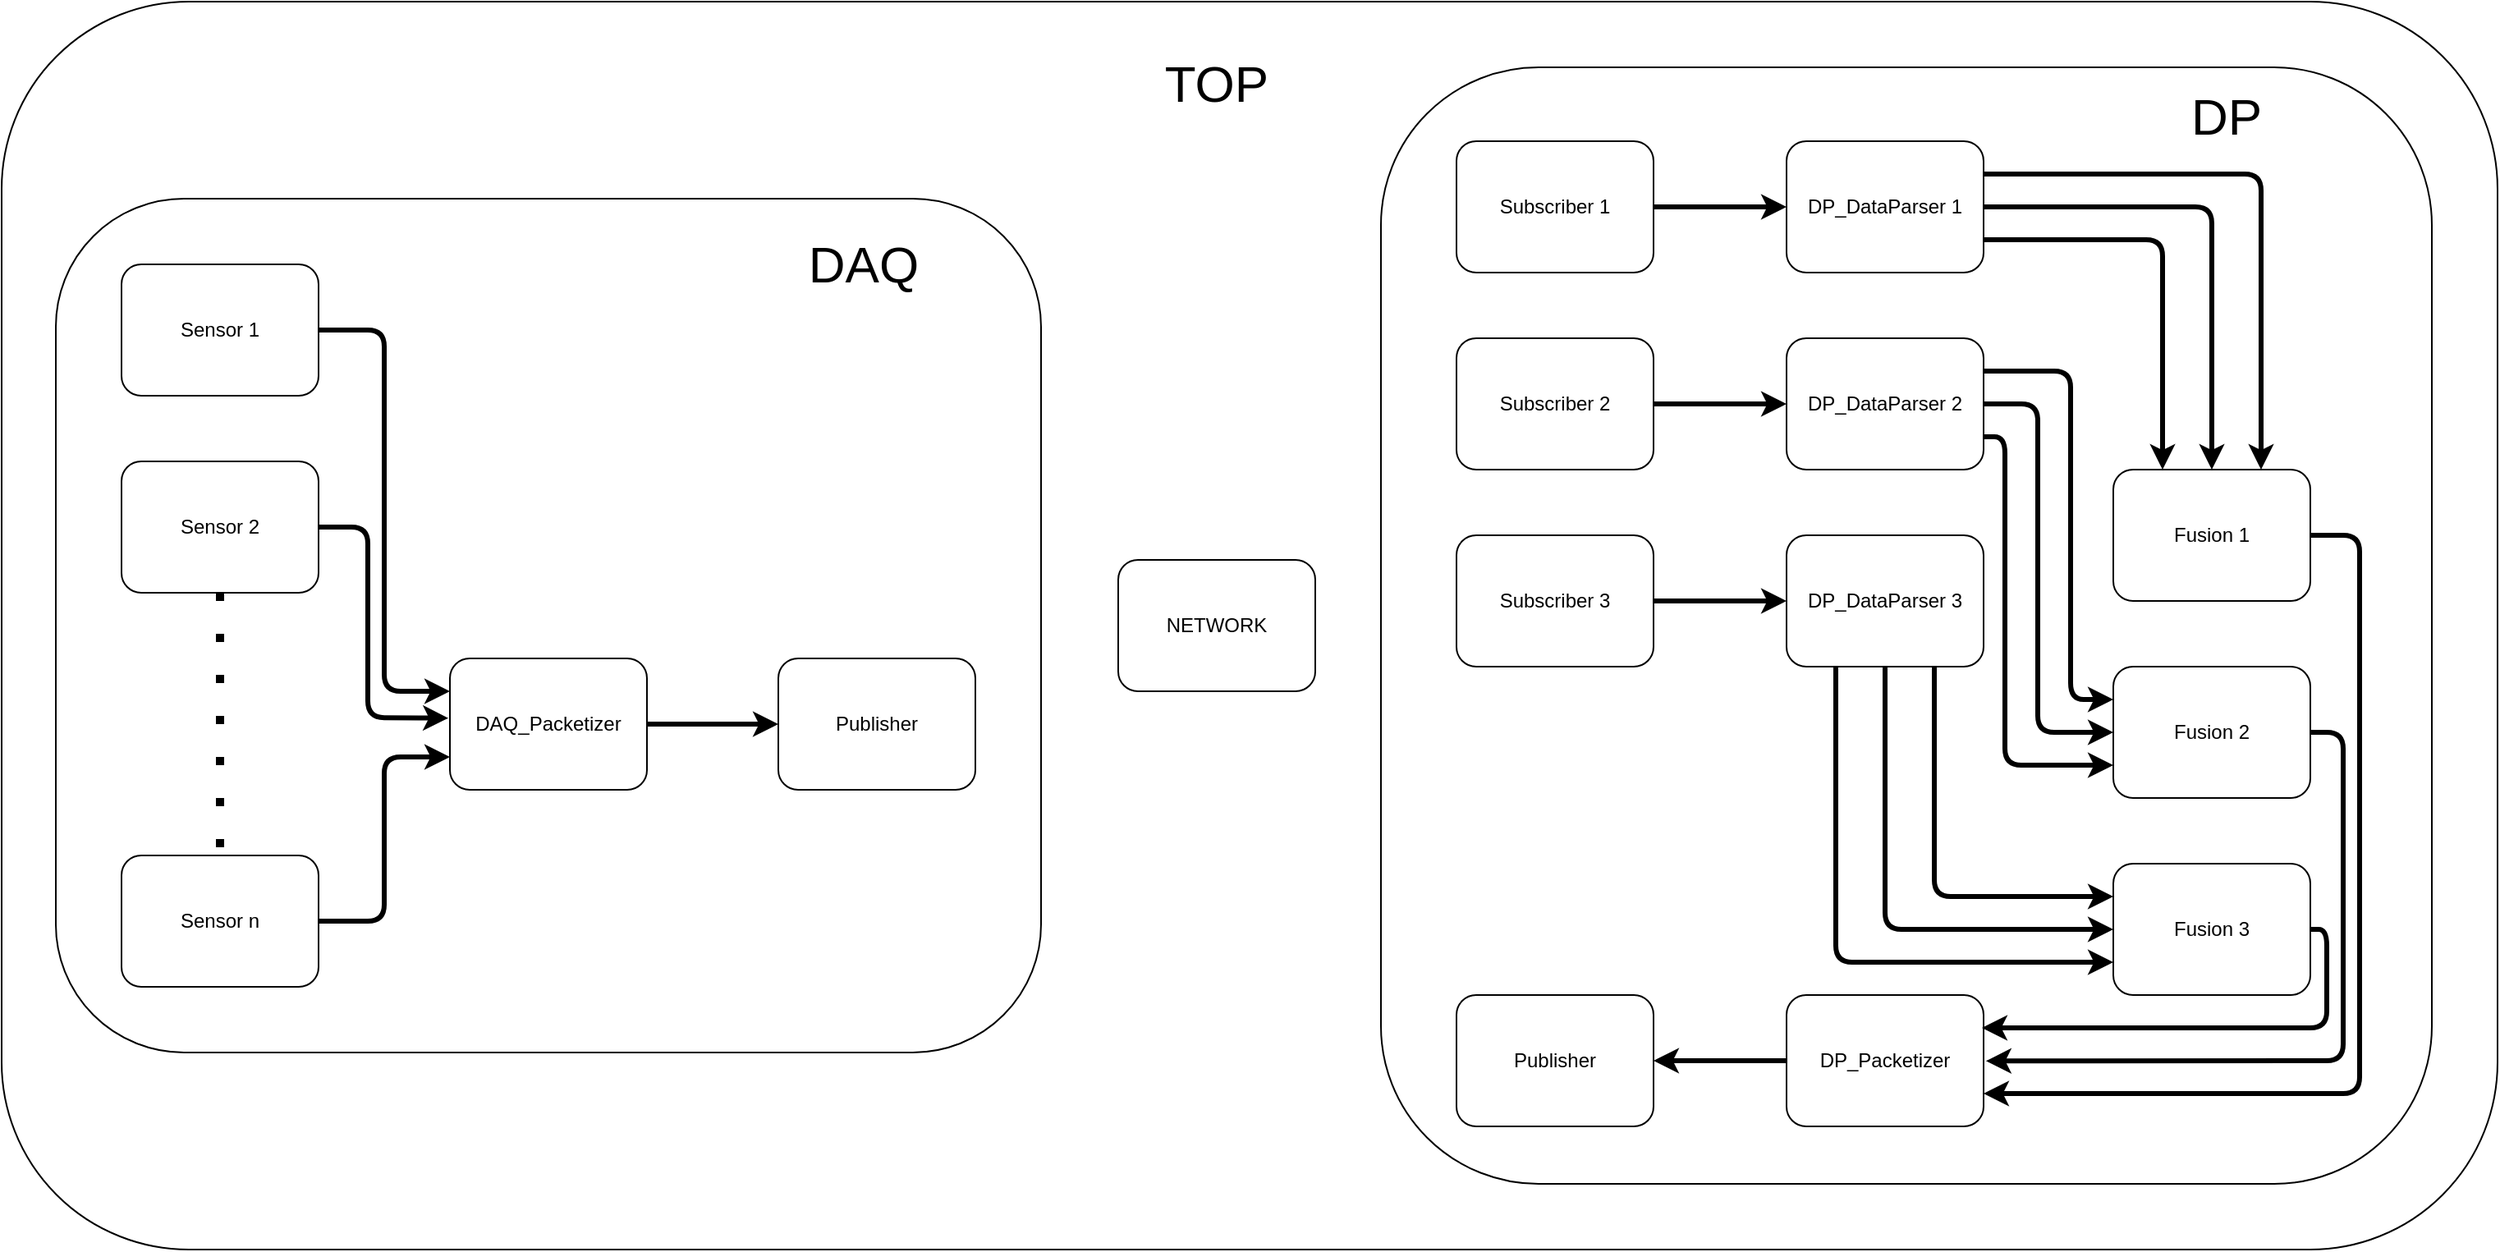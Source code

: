 <mxfile>
    <diagram id="9z0ra2DYnsXRJWLyghAh" name="Page-1">
        <mxGraphModel dx="1895" dy="1402" grid="1" gridSize="10" guides="1" tooltips="1" connect="1" arrows="1" fold="1" page="1" pageScale="1" pageWidth="827" pageHeight="1169" math="0" shadow="0">
            <root>
                <mxCell id="0"/>
                <mxCell id="1" parent="0"/>
                <mxCell id="55" value="" style="rounded=1;whiteSpace=wrap;html=1;strokeWidth=1;" vertex="1" parent="1">
                    <mxGeometry x="80" y="200" width="1520" height="760" as="geometry"/>
                </mxCell>
                <mxCell id="51" value="" style="rounded=1;whiteSpace=wrap;html=1;strokeWidth=1;" vertex="1" parent="1">
                    <mxGeometry x="920" y="240" width="640" height="680" as="geometry"/>
                </mxCell>
                <mxCell id="14" value="" style="rounded=1;whiteSpace=wrap;html=1;strokeWidth=1;" vertex="1" parent="1">
                    <mxGeometry x="113" y="320" width="600" height="520" as="geometry"/>
                </mxCell>
                <mxCell id="10" style="edgeStyle=none;html=1;strokeWidth=3;exitX=1;exitY=0.5;exitDx=0;exitDy=0;entryX=0;entryY=0.25;entryDx=0;entryDy=0;" edge="1" parent="1" source="2" target="6">
                    <mxGeometry relative="1" as="geometry">
                        <mxPoint x="353" y="610" as="targetPoint"/>
                        <Array as="points">
                            <mxPoint x="313" y="400"/>
                            <mxPoint x="313" y="620"/>
                        </Array>
                    </mxGeometry>
                </mxCell>
                <mxCell id="2" value="Sensor 1" style="rounded=1;whiteSpace=wrap;html=1;" vertex="1" parent="1">
                    <mxGeometry x="153" y="360" width="120" height="80" as="geometry"/>
                </mxCell>
                <mxCell id="11" style="edgeStyle=none;html=1;exitX=1;exitY=0.5;exitDx=0;exitDy=0;entryX=-0.008;entryY=0.454;entryDx=0;entryDy=0;entryPerimeter=0;strokeWidth=3;" edge="1" parent="1" source="3" target="6">
                    <mxGeometry relative="1" as="geometry">
                        <Array as="points">
                            <mxPoint x="303" y="520"/>
                            <mxPoint x="303" y="636"/>
                        </Array>
                    </mxGeometry>
                </mxCell>
                <mxCell id="54" style="edgeStyle=none;html=1;exitX=0.5;exitY=1;exitDx=0;exitDy=0;strokeWidth=5;dashed=1;endArrow=none;endFill=0;dashPattern=1 4;" edge="1" parent="1" source="3" target="4">
                    <mxGeometry relative="1" as="geometry"/>
                </mxCell>
                <mxCell id="3" value="Sensor 2" style="rounded=1;whiteSpace=wrap;html=1;strokeWidth=1;" vertex="1" parent="1">
                    <mxGeometry x="153" y="480" width="120" height="80" as="geometry"/>
                </mxCell>
                <mxCell id="12" style="edgeStyle=none;html=1;exitX=1;exitY=0.5;exitDx=0;exitDy=0;entryX=0;entryY=0.75;entryDx=0;entryDy=0;strokeWidth=3;" edge="1" parent="1" source="4" target="6">
                    <mxGeometry relative="1" as="geometry">
                        <Array as="points">
                            <mxPoint x="313" y="760"/>
                            <mxPoint x="313" y="660"/>
                        </Array>
                    </mxGeometry>
                </mxCell>
                <mxCell id="4" value="Sensor n" style="rounded=1;whiteSpace=wrap;html=1;" vertex="1" parent="1">
                    <mxGeometry x="153" y="720" width="120" height="80" as="geometry"/>
                </mxCell>
                <mxCell id="13" value="" style="edgeStyle=none;html=1;strokeWidth=3;" edge="1" parent="1" source="6" target="7">
                    <mxGeometry relative="1" as="geometry"/>
                </mxCell>
                <mxCell id="6" value="DAQ_Packetizer" style="rounded=1;whiteSpace=wrap;html=1;" vertex="1" parent="1">
                    <mxGeometry x="353" y="600" width="120" height="80" as="geometry"/>
                </mxCell>
                <mxCell id="7" value="Publisher" style="rounded=1;whiteSpace=wrap;html=1;" vertex="1" parent="1">
                    <mxGeometry x="553" y="600" width="120" height="80" as="geometry"/>
                </mxCell>
                <mxCell id="31" value="" style="edgeStyle=none;html=1;strokeWidth=3;" edge="1" parent="1" source="16" target="19">
                    <mxGeometry relative="1" as="geometry"/>
                </mxCell>
                <mxCell id="16" value="Subscriber 1" style="rounded=1;whiteSpace=wrap;html=1;strokeWidth=1;" vertex="1" parent="1">
                    <mxGeometry x="966" y="285" width="120" height="80" as="geometry"/>
                </mxCell>
                <mxCell id="32" value="" style="edgeStyle=none;html=1;strokeWidth=3;" edge="1" parent="1" source="17" target="20">
                    <mxGeometry relative="1" as="geometry"/>
                </mxCell>
                <mxCell id="17" value="Subscriber 2" style="rounded=1;whiteSpace=wrap;html=1;strokeWidth=1;" vertex="1" parent="1">
                    <mxGeometry x="966" y="405" width="120" height="80" as="geometry"/>
                </mxCell>
                <mxCell id="33" value="" style="edgeStyle=none;html=1;strokeWidth=3;" edge="1" parent="1" source="18" target="21">
                    <mxGeometry relative="1" as="geometry"/>
                </mxCell>
                <mxCell id="18" value="Subscriber 3" style="rounded=1;whiteSpace=wrap;html=1;strokeWidth=1;" vertex="1" parent="1">
                    <mxGeometry x="966" y="525" width="120" height="80" as="geometry"/>
                </mxCell>
                <mxCell id="42" style="edgeStyle=none;html=1;exitX=1;exitY=0.5;exitDx=0;exitDy=0;entryX=0.5;entryY=0;entryDx=0;entryDy=0;strokeWidth=3;" edge="1" parent="1" source="19" target="28">
                    <mxGeometry relative="1" as="geometry">
                        <Array as="points">
                            <mxPoint x="1426" y="325"/>
                        </Array>
                    </mxGeometry>
                </mxCell>
                <mxCell id="43" style="edgeStyle=none;html=1;exitX=1;exitY=0.75;exitDx=0;exitDy=0;strokeWidth=3;entryX=0.25;entryY=0;entryDx=0;entryDy=0;" edge="1" parent="1" source="19" target="28">
                    <mxGeometry relative="1" as="geometry">
                        <Array as="points">
                            <mxPoint x="1396" y="345"/>
                        </Array>
                    </mxGeometry>
                </mxCell>
                <mxCell id="44" style="edgeStyle=none;html=1;exitX=1;exitY=0.25;exitDx=0;exitDy=0;entryX=0.75;entryY=0;entryDx=0;entryDy=0;strokeWidth=3;" edge="1" parent="1" source="19" target="28">
                    <mxGeometry relative="1" as="geometry">
                        <Array as="points">
                            <mxPoint x="1456" y="305"/>
                        </Array>
                    </mxGeometry>
                </mxCell>
                <mxCell id="19" value="DP_DataParser 1" style="rounded=1;whiteSpace=wrap;html=1;strokeWidth=1;" vertex="1" parent="1">
                    <mxGeometry x="1167" y="285" width="120" height="80" as="geometry"/>
                </mxCell>
                <mxCell id="35" style="edgeStyle=none;html=1;exitX=1;exitY=0.5;exitDx=0;exitDy=0;entryX=0;entryY=0.5;entryDx=0;entryDy=0;strokeWidth=3;" edge="1" parent="1" source="20" target="29">
                    <mxGeometry relative="1" as="geometry">
                        <Array as="points">
                            <mxPoint x="1320" y="445"/>
                            <mxPoint x="1320" y="645"/>
                        </Array>
                    </mxGeometry>
                </mxCell>
                <mxCell id="48" style="edgeStyle=none;html=1;exitX=1;exitY=0.25;exitDx=0;exitDy=0;entryX=0;entryY=0.25;entryDx=0;entryDy=0;strokeWidth=3;" edge="1" parent="1" source="20" target="29">
                    <mxGeometry relative="1" as="geometry">
                        <Array as="points">
                            <mxPoint x="1340" y="425"/>
                            <mxPoint x="1340" y="625"/>
                        </Array>
                    </mxGeometry>
                </mxCell>
                <mxCell id="49" style="edgeStyle=none;html=1;exitX=1;exitY=0.75;exitDx=0;exitDy=0;entryX=0;entryY=0.75;entryDx=0;entryDy=0;strokeWidth=3;" edge="1" parent="1" source="20" target="29">
                    <mxGeometry relative="1" as="geometry">
                        <Array as="points">
                            <mxPoint x="1300" y="465"/>
                            <mxPoint x="1300" y="665"/>
                        </Array>
                    </mxGeometry>
                </mxCell>
                <mxCell id="20" value="DP_DataParser 2" style="rounded=1;whiteSpace=wrap;html=1;strokeWidth=1;" vertex="1" parent="1">
                    <mxGeometry x="1167" y="405" width="120" height="80" as="geometry"/>
                </mxCell>
                <mxCell id="45" style="edgeStyle=none;html=1;exitX=0.75;exitY=1;exitDx=0;exitDy=0;entryX=0;entryY=0.25;entryDx=0;entryDy=0;strokeWidth=3;" edge="1" parent="1" source="21" target="30">
                    <mxGeometry relative="1" as="geometry">
                        <Array as="points">
                            <mxPoint x="1257" y="745"/>
                        </Array>
                    </mxGeometry>
                </mxCell>
                <mxCell id="46" style="edgeStyle=none;html=1;exitX=0.5;exitY=1;exitDx=0;exitDy=0;entryX=0;entryY=0.5;entryDx=0;entryDy=0;strokeWidth=3;" edge="1" parent="1" source="21" target="30">
                    <mxGeometry relative="1" as="geometry">
                        <Array as="points">
                            <mxPoint x="1227" y="765"/>
                        </Array>
                    </mxGeometry>
                </mxCell>
                <mxCell id="47" style="edgeStyle=none;html=1;exitX=0.25;exitY=1;exitDx=0;exitDy=0;entryX=0;entryY=0.75;entryDx=0;entryDy=0;strokeWidth=3;" edge="1" parent="1" source="21" target="30">
                    <mxGeometry relative="1" as="geometry">
                        <Array as="points">
                            <mxPoint x="1197" y="785"/>
                        </Array>
                    </mxGeometry>
                </mxCell>
                <mxCell id="21" value="DP_DataParser 3" style="rounded=1;whiteSpace=wrap;html=1;strokeWidth=1;" vertex="1" parent="1">
                    <mxGeometry x="1167" y="525" width="120" height="80" as="geometry"/>
                </mxCell>
                <mxCell id="25" value="Publisher" style="rounded=1;whiteSpace=wrap;html=1;strokeWidth=1;" vertex="1" parent="1">
                    <mxGeometry x="966" y="805" width="120" height="80" as="geometry"/>
                </mxCell>
                <mxCell id="40" value="" style="edgeStyle=none;html=1;strokeWidth=3;" edge="1" parent="1" source="26" target="25">
                    <mxGeometry relative="1" as="geometry"/>
                </mxCell>
                <mxCell id="26" value="DP_Packetizer" style="rounded=1;whiteSpace=wrap;html=1;strokeWidth=1;" vertex="1" parent="1">
                    <mxGeometry x="1167" y="805" width="120" height="80" as="geometry"/>
                </mxCell>
                <mxCell id="37" style="edgeStyle=none;html=1;exitX=1;exitY=0.5;exitDx=0;exitDy=0;entryX=1;entryY=0.75;entryDx=0;entryDy=0;strokeWidth=3;" edge="1" parent="1" source="28" target="26">
                    <mxGeometry relative="1" as="geometry">
                        <Array as="points">
                            <mxPoint x="1516" y="525"/>
                            <mxPoint x="1516" y="865"/>
                        </Array>
                    </mxGeometry>
                </mxCell>
                <mxCell id="28" value="Fusion 1" style="rounded=1;whiteSpace=wrap;html=1;strokeWidth=1;" vertex="1" parent="1">
                    <mxGeometry x="1366" y="485" width="120" height="80" as="geometry"/>
                </mxCell>
                <mxCell id="38" style="edgeStyle=none;html=1;exitX=1;exitY=0.5;exitDx=0;exitDy=0;entryX=1.012;entryY=0.502;entryDx=0;entryDy=0;entryPerimeter=0;strokeWidth=3;" edge="1" parent="1" source="29" target="26">
                    <mxGeometry relative="1" as="geometry">
                        <Array as="points">
                            <mxPoint x="1506" y="645"/>
                            <mxPoint x="1506" y="845"/>
                        </Array>
                    </mxGeometry>
                </mxCell>
                <mxCell id="29" value="Fusion 2" style="rounded=1;whiteSpace=wrap;html=1;strokeWidth=1;" vertex="1" parent="1">
                    <mxGeometry x="1366" y="605" width="120" height="80" as="geometry"/>
                </mxCell>
                <mxCell id="39" style="edgeStyle=none;html=1;exitX=1;exitY=0.5;exitDx=0;exitDy=0;strokeWidth=3;" edge="1" parent="1" source="30">
                    <mxGeometry relative="1" as="geometry">
                        <mxPoint x="1286" y="825" as="targetPoint"/>
                        <Array as="points">
                            <mxPoint x="1496" y="765"/>
                            <mxPoint x="1496" y="825"/>
                        </Array>
                    </mxGeometry>
                </mxCell>
                <mxCell id="30" value="Fusion 3" style="rounded=1;whiteSpace=wrap;html=1;strokeWidth=1;" vertex="1" parent="1">
                    <mxGeometry x="1366" y="725" width="120" height="80" as="geometry"/>
                </mxCell>
                <mxCell id="53" value="NETWORK" style="rounded=1;whiteSpace=wrap;html=1;strokeWidth=1;" vertex="1" parent="1">
                    <mxGeometry x="760" y="540" width="120" height="80" as="geometry"/>
                </mxCell>
                <mxCell id="56" value="TOP" style="text;html=1;strokeColor=none;fillColor=none;align=center;verticalAlign=middle;whiteSpace=wrap;rounded=0;fontSize=31;" vertex="1" parent="1">
                    <mxGeometry x="725" y="210" width="190" height="80" as="geometry"/>
                </mxCell>
                <mxCell id="57" value="DAQ" style="text;html=1;strokeColor=none;fillColor=none;align=center;verticalAlign=middle;whiteSpace=wrap;rounded=0;fontSize=31;" vertex="1" parent="1">
                    <mxGeometry x="510" y="320" width="190" height="80" as="geometry"/>
                </mxCell>
                <mxCell id="58" value="DP" style="text;html=1;strokeColor=none;fillColor=none;align=center;verticalAlign=middle;whiteSpace=wrap;rounded=0;fontSize=31;" vertex="1" parent="1">
                    <mxGeometry x="1340" y="230" width="190" height="80" as="geometry"/>
                </mxCell>
            </root>
        </mxGraphModel>
    </diagram>
</mxfile>